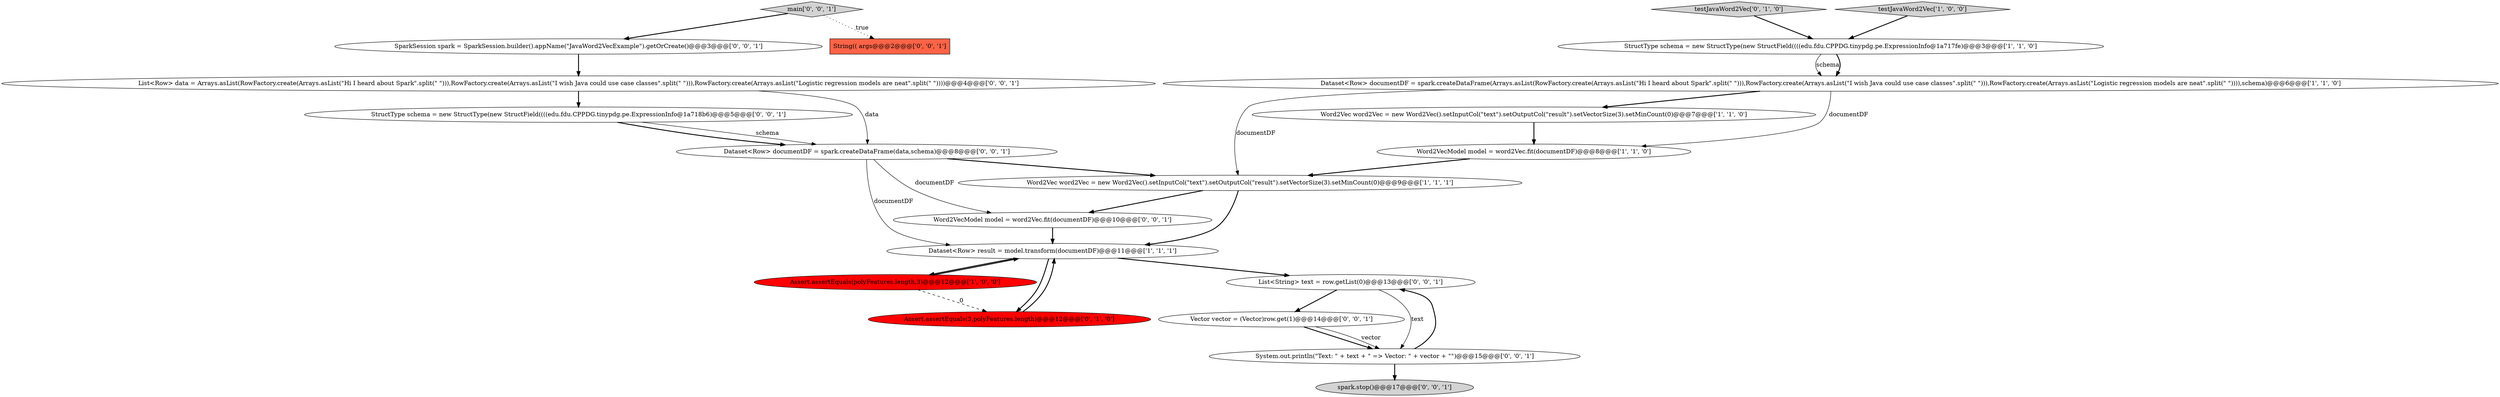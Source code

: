 digraph {
7 [style = filled, label = "StructType schema = new StructType(new StructField((((edu.fdu.CPPDG.tinypdg.pe.ExpressionInfo@1a717fe)@@@3@@@['1', '1', '0']", fillcolor = white, shape = ellipse image = "AAA0AAABBB1BBB"];
0 [style = filled, label = "Word2VecModel model = word2Vec.fit(documentDF)@@@8@@@['1', '1', '0']", fillcolor = white, shape = ellipse image = "AAA0AAABBB1BBB"];
15 [style = filled, label = "Dataset<Row> documentDF = spark.createDataFrame(data,schema)@@@8@@@['0', '0', '1']", fillcolor = white, shape = ellipse image = "AAA0AAABBB3BBB"];
6 [style = filled, label = "Dataset<Row> documentDF = spark.createDataFrame(Arrays.asList(RowFactory.create(Arrays.asList(\"Hi I heard about Spark\".split(\" \"))),RowFactory.create(Arrays.asList(\"I wish Java could use case classes\".split(\" \"))),RowFactory.create(Arrays.asList(\"Logistic regression models are neat\".split(\" \")))),schema)@@@6@@@['1', '1', '0']", fillcolor = white, shape = ellipse image = "AAA0AAABBB1BBB"];
8 [style = filled, label = "testJavaWord2Vec['0', '1', '0']", fillcolor = lightgray, shape = diamond image = "AAA0AAABBB2BBB"];
16 [style = filled, label = "main['0', '0', '1']", fillcolor = lightgray, shape = diamond image = "AAA0AAABBB3BBB"];
10 [style = filled, label = "List<Row> data = Arrays.asList(RowFactory.create(Arrays.asList(\"Hi I heard about Spark\".split(\" \"))),RowFactory.create(Arrays.asList(\"I wish Java could use case classes\".split(\" \"))),RowFactory.create(Arrays.asList(\"Logistic regression models are neat\".split(\" \"))))@@@4@@@['0', '0', '1']", fillcolor = white, shape = ellipse image = "AAA0AAABBB3BBB"];
5 [style = filled, label = "Word2Vec word2Vec = new Word2Vec().setInputCol(\"text\").setOutputCol(\"result\").setVectorSize(3).setMinCount(0)@@@9@@@['1', '1', '1']", fillcolor = white, shape = ellipse image = "AAA0AAABBB1BBB"];
17 [style = filled, label = "SparkSession spark = SparkSession.builder().appName(\"JavaWord2VecExample\").getOrCreate()@@@3@@@['0', '0', '1']", fillcolor = white, shape = ellipse image = "AAA0AAABBB3BBB"];
4 [style = filled, label = "testJavaWord2Vec['1', '0', '0']", fillcolor = lightgray, shape = diamond image = "AAA0AAABBB1BBB"];
3 [style = filled, label = "Word2Vec word2Vec = new Word2Vec().setInputCol(\"text\").setOutputCol(\"result\").setVectorSize(3).setMinCount(0)@@@7@@@['1', '1', '0']", fillcolor = white, shape = ellipse image = "AAA0AAABBB1BBB"];
9 [style = filled, label = "Assert.assertEquals(3,polyFeatures.length)@@@12@@@['0', '1', '0']", fillcolor = red, shape = ellipse image = "AAA1AAABBB2BBB"];
2 [style = filled, label = "Assert.assertEquals(polyFeatures.length,3)@@@12@@@['1', '0', '0']", fillcolor = red, shape = ellipse image = "AAA1AAABBB1BBB"];
19 [style = filled, label = "Vector vector = (Vector)row.get(1)@@@14@@@['0', '0', '1']", fillcolor = white, shape = ellipse image = "AAA0AAABBB3BBB"];
11 [style = filled, label = "spark.stop()@@@17@@@['0', '0', '1']", fillcolor = lightgray, shape = ellipse image = "AAA0AAABBB3BBB"];
1 [style = filled, label = "Dataset<Row> result = model.transform(documentDF)@@@11@@@['1', '1', '1']", fillcolor = white, shape = ellipse image = "AAA0AAABBB1BBB"];
14 [style = filled, label = "StructType schema = new StructType(new StructField((((edu.fdu.CPPDG.tinypdg.pe.ExpressionInfo@1a718b6)@@@5@@@['0', '0', '1']", fillcolor = white, shape = ellipse image = "AAA0AAABBB3BBB"];
18 [style = filled, label = "System.out.println(\"Text: \" + text + \" => Vector: \" + vector + \"\")@@@15@@@['0', '0', '1']", fillcolor = white, shape = ellipse image = "AAA0AAABBB3BBB"];
20 [style = filled, label = "String(( args@@@2@@@['0', '0', '1']", fillcolor = tomato, shape = box image = "AAA0AAABBB3BBB"];
13 [style = filled, label = "List<String> text = row.getList(0)@@@13@@@['0', '0', '1']", fillcolor = white, shape = ellipse image = "AAA0AAABBB3BBB"];
12 [style = filled, label = "Word2VecModel model = word2Vec.fit(documentDF)@@@10@@@['0', '0', '1']", fillcolor = white, shape = ellipse image = "AAA0AAABBB3BBB"];
17->10 [style = bold, label=""];
15->1 [style = solid, label="documentDF"];
6->3 [style = bold, label=""];
19->18 [style = bold, label=""];
10->14 [style = bold, label=""];
2->1 [style = bold, label=""];
18->11 [style = bold, label=""];
16->20 [style = dotted, label="true"];
14->15 [style = solid, label="schema"];
16->17 [style = bold, label=""];
6->5 [style = solid, label="documentDF"];
12->1 [style = bold, label=""];
1->13 [style = bold, label=""];
7->6 [style = solid, label="schema"];
4->7 [style = bold, label=""];
1->9 [style = bold, label=""];
8->7 [style = bold, label=""];
3->0 [style = bold, label=""];
15->5 [style = bold, label=""];
5->1 [style = bold, label=""];
13->19 [style = bold, label=""];
19->18 [style = solid, label="vector"];
6->0 [style = solid, label="documentDF"];
5->12 [style = bold, label=""];
2->9 [style = dashed, label="0"];
7->6 [style = bold, label=""];
10->15 [style = solid, label="data"];
18->13 [style = bold, label=""];
13->18 [style = solid, label="text"];
14->15 [style = bold, label=""];
1->2 [style = bold, label=""];
9->1 [style = bold, label=""];
15->12 [style = solid, label="documentDF"];
0->5 [style = bold, label=""];
}
